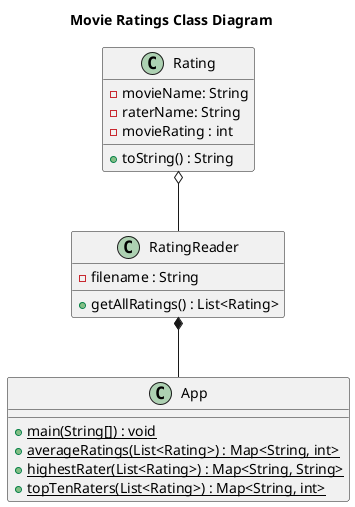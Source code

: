 @startuml
title Movie Ratings Class Diagram

class App {
    + {static} main(String[]) : void
    + {static} averageRatings(List<Rating>) : Map<String, int>
    + {static} highestRater(List<Rating>) : Map<String, String>
    + {static} topTenRaters(List<Rating>) : Map<String, int>
}

class Rating {
    - movieName: String
    - raterName: String
    - movieRating : int

    + toString() : String
}

class RatingReader {
    - filename : String

    + getAllRatings() : List<Rating>
}

RatingReader *-- App
Rating o-- RatingReader
@enduml